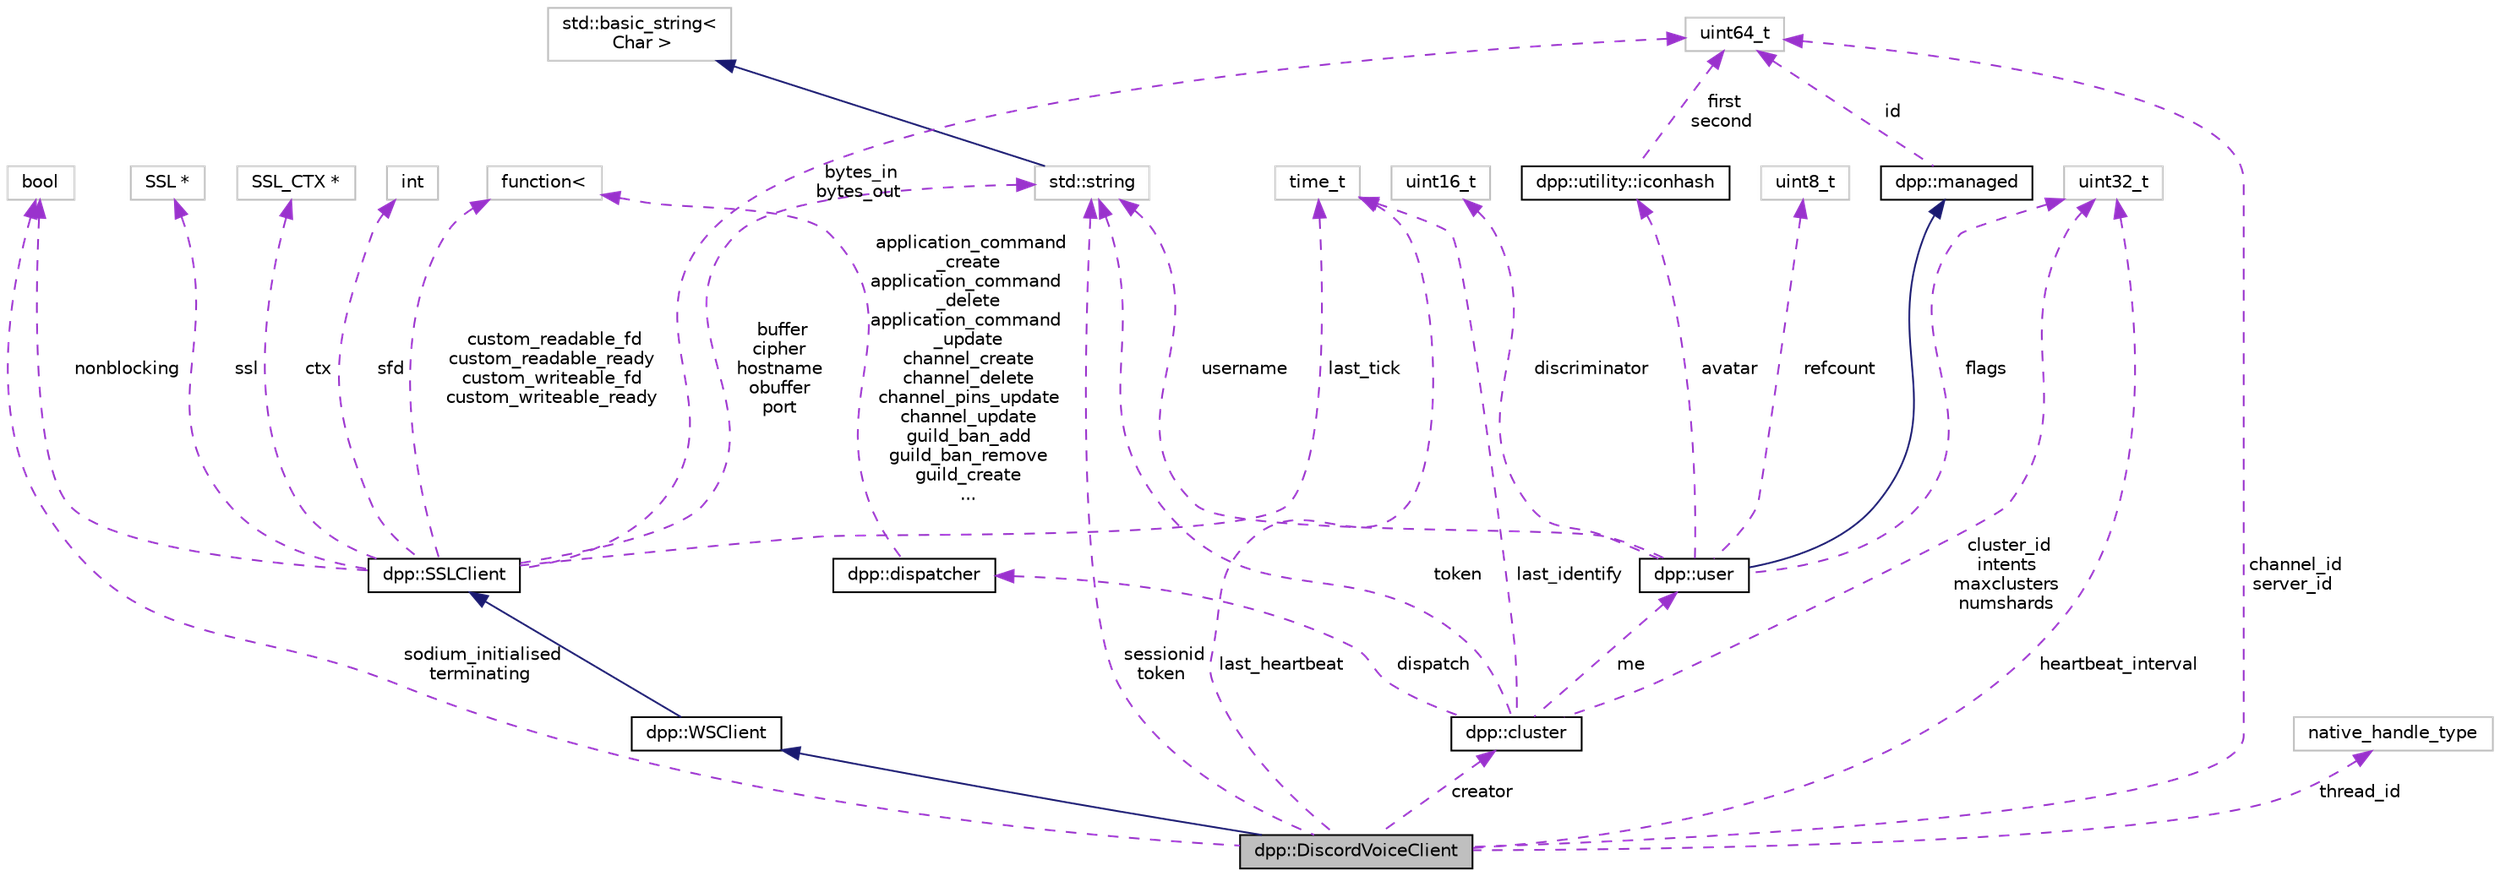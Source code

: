 digraph "dpp::DiscordVoiceClient"
{
 // INTERACTIVE_SVG=YES
 // LATEX_PDF_SIZE
  bgcolor="transparent";
  edge [fontname="Helvetica",fontsize="10",labelfontname="Helvetica",labelfontsize="10"];
  node [fontname="Helvetica",fontsize="10",shape=record];
  Node1 [label="dpp::DiscordVoiceClient",height=0.2,width=0.4,color="black", fillcolor="grey75", style="filled", fontcolor="black",tooltip="Implements a discord voice connection. Each DiscordVoiceClient connects to one voice channel and deri..."];
  Node2 -> Node1 [dir="back",color="midnightblue",fontsize="10",style="solid",fontname="Helvetica"];
  Node2 [label="dpp::WSClient",height=0.2,width=0.4,color="black",URL="$classdpp_1_1_w_s_client.html",tooltip="Implements a websocket client based on the SSL client."];
  Node3 -> Node2 [dir="back",color="midnightblue",fontsize="10",style="solid",fontname="Helvetica"];
  Node3 [label="dpp::SSLClient",height=0.2,width=0.4,color="black",URL="$classdpp_1_1_s_s_l_client.html",tooltip="Implements a simple non-blocking SSL stream client."];
  Node4 -> Node3 [dir="back",color="darkorchid3",fontsize="10",style="dashed",label=" buffer\ncipher\nhostname\nobuffer\nport" ,fontname="Helvetica"];
  Node4 [label="std::string",height=0.2,width=0.4,color="grey75",tooltip=" "];
  Node5 -> Node4 [dir="back",color="midnightblue",fontsize="10",style="solid",fontname="Helvetica"];
  Node5 [label="std::basic_string\<\l Char \>",height=0.2,width=0.4,color="grey75",tooltip=" "];
  Node6 -> Node3 [dir="back",color="darkorchid3",fontsize="10",style="dashed",label=" nonblocking" ,fontname="Helvetica"];
  Node6 [label="bool",height=0.2,width=0.4,color="grey75",tooltip=" "];
  Node7 -> Node3 [dir="back",color="darkorchid3",fontsize="10",style="dashed",label=" sfd" ,fontname="Helvetica"];
  Node7 [label="int",height=0.2,width=0.4,color="grey75",tooltip=" "];
  Node8 -> Node3 [dir="back",color="darkorchid3",fontsize="10",style="dashed",label=" ssl" ,fontname="Helvetica"];
  Node8 [label="SSL *",height=0.2,width=0.4,color="grey75",tooltip=" "];
  Node9 -> Node3 [dir="back",color="darkorchid3",fontsize="10",style="dashed",label=" ctx" ,fontname="Helvetica"];
  Node9 [label="SSL_CTX *",height=0.2,width=0.4,color="grey75",tooltip=" "];
  Node10 -> Node3 [dir="back",color="darkorchid3",fontsize="10",style="dashed",label=" last_tick" ,fontname="Helvetica"];
  Node10 [label="time_t",height=0.2,width=0.4,color="grey75",tooltip=" "];
  Node11 -> Node3 [dir="back",color="darkorchid3",fontsize="10",style="dashed",label=" bytes_in\nbytes_out" ,fontname="Helvetica"];
  Node11 [label="uint64_t",height=0.2,width=0.4,color="grey75",tooltip=" "];
  Node12 -> Node3 [dir="back",color="darkorchid3",fontsize="10",style="dashed",label=" custom_readable_fd\ncustom_readable_ready\ncustom_writeable_fd\ncustom_writeable_ready" ,fontname="Helvetica"];
  Node12 [label="function\<",height=0.2,width=0.4,color="grey75",tooltip=" "];
  Node13 -> Node1 [dir="back",color="darkorchid3",fontsize="10",style="dashed",label=" creator" ,fontname="Helvetica"];
  Node13 [label="dpp::cluster",height=0.2,width=0.4,color="black",URL="$classdpp_1_1cluster.html",tooltip="The cluster class represents a group of shards and a command queue for sending and receiving commands..."];
  Node4 -> Node13 [dir="back",color="darkorchid3",fontsize="10",style="dashed",label=" token" ,fontname="Helvetica"];
  Node10 -> Node13 [dir="back",color="darkorchid3",fontsize="10",style="dashed",label=" last_identify" ,fontname="Helvetica"];
  Node14 -> Node13 [dir="back",color="darkorchid3",fontsize="10",style="dashed",label=" cluster_id\nintents\nmaxclusters\nnumshards" ,fontname="Helvetica"];
  Node14 [label="uint32_t",height=0.2,width=0.4,color="grey75",tooltip=" "];
  Node15 -> Node13 [dir="back",color="darkorchid3",fontsize="10",style="dashed",label=" dispatch" ,fontname="Helvetica"];
  Node15 [label="dpp::dispatcher",height=0.2,width=0.4,color="black",URL="$classdpp_1_1dispatcher.html",tooltip="The dispatcher class contains a set of std::functions representing hooked events that the user code i..."];
  Node12 -> Node15 [dir="back",color="darkorchid3",fontsize="10",style="dashed",label=" application_command\l_create\napplication_command\l_delete\napplication_command\l_update\nchannel_create\nchannel_delete\nchannel_pins_update\nchannel_update\nguild_ban_add\nguild_ban_remove\nguild_create\n..." ,fontname="Helvetica"];
  Node16 -> Node13 [dir="back",color="darkorchid3",fontsize="10",style="dashed",label=" me" ,fontname="Helvetica"];
  Node16 [label="dpp::user",height=0.2,width=0.4,color="black",URL="$classdpp_1_1user.html",tooltip="Represents a user on discord. May or may not be a member of a dpp::guild."];
  Node17 -> Node16 [dir="back",color="midnightblue",fontsize="10",style="solid",fontname="Helvetica"];
  Node17 [label="dpp::managed",height=0.2,width=0.4,color="black",URL="$classdpp_1_1managed.html",tooltip="The managed class is the base class for various types that can be stored in a cache that are identifi..."];
  Node11 -> Node17 [dir="back",color="darkorchid3",fontsize="10",style="dashed",label=" id" ,fontname="Helvetica"];
  Node4 -> Node16 [dir="back",color="darkorchid3",fontsize="10",style="dashed",label=" username" ,fontname="Helvetica"];
  Node18 -> Node16 [dir="back",color="darkorchid3",fontsize="10",style="dashed",label=" discriminator" ,fontname="Helvetica"];
  Node18 [label="uint16_t",height=0.2,width=0.4,color="grey75",tooltip=" "];
  Node19 -> Node16 [dir="back",color="darkorchid3",fontsize="10",style="dashed",label=" avatar" ,fontname="Helvetica"];
  Node19 [label="dpp::utility::iconhash",height=0.2,width=0.4,color="black",URL="$structdpp_1_1utility_1_1iconhash.html",tooltip="Store a 128 bit icon hash (profile picture, server icon etc) as a 128 bit binary value made of two ui..."];
  Node11 -> Node19 [dir="back",color="darkorchid3",fontsize="10",style="dashed",label=" first\nsecond" ,fontname="Helvetica"];
  Node14 -> Node16 [dir="back",color="darkorchid3",fontsize="10",style="dashed",label=" flags" ,fontname="Helvetica"];
  Node20 -> Node16 [dir="back",color="darkorchid3",fontsize="10",style="dashed",label=" refcount" ,fontname="Helvetica"];
  Node20 [label="uint8_t",height=0.2,width=0.4,color="grey75",tooltip=" "];
  Node6 -> Node1 [dir="back",color="darkorchid3",fontsize="10",style="dashed",label=" sodium_initialised\nterminating" ,fontname="Helvetica"];
  Node14 -> Node1 [dir="back",color="darkorchid3",fontsize="10",style="dashed",label=" heartbeat_interval" ,fontname="Helvetica"];
  Node10 -> Node1 [dir="back",color="darkorchid3",fontsize="10",style="dashed",label=" last_heartbeat" ,fontname="Helvetica"];
  Node21 -> Node1 [dir="back",color="darkorchid3",fontsize="10",style="dashed",label=" thread_id" ,fontname="Helvetica"];
  Node21 [label="native_handle_type",height=0.2,width=0.4,color="grey75",tooltip=" "];
  Node4 -> Node1 [dir="back",color="darkorchid3",fontsize="10",style="dashed",label=" sessionid\ntoken" ,fontname="Helvetica"];
  Node11 -> Node1 [dir="back",color="darkorchid3",fontsize="10",style="dashed",label=" channel_id\nserver_id" ,fontname="Helvetica"];
}
